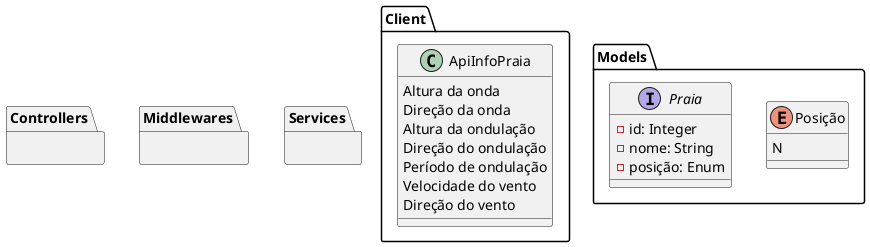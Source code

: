 @startuml class

package Client {
  class ApiInfoPraia {
    Altura da onda
    Direção da onda
    Altura da ondulação
    Direção do ondulação
    Período de ondulação
    Velocidade do vento
    Direção do vento 
  }
}
package Models {

  enum Posição {
    N
  }

  interface Praia {
    -id: Integer
    -nome: String
    -posição: Enum
  }
}
package Controllers {}
package Middlewares {}
package Services {}

@enduml